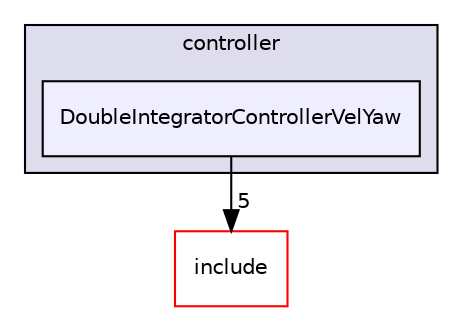 digraph "/root/scrimmage/scrimmage/src/plugins/controller/DoubleIntegratorControllerVelYaw" {
  compound=true
  node [ fontsize="10", fontname="Helvetica"];
  edge [ labelfontsize="10", labelfontname="Helvetica"];
  subgraph clusterdir_c915aa27e6120cf8f6d19a96e78171a2 {
    graph [ bgcolor="#ddddee", pencolor="black", label="controller" fontname="Helvetica", fontsize="10", URL="dir_c915aa27e6120cf8f6d19a96e78171a2.html"]
  dir_74ecf2eb32d8fd25517f82fc2db49dfb [shape=box, label="DoubleIntegratorControllerVelYaw", style="filled", fillcolor="#eeeeff", pencolor="black", URL="dir_74ecf2eb32d8fd25517f82fc2db49dfb.html"];
  }
  dir_d44c64559bbebec7f509842c48db8b23 [shape=box label="include" fillcolor="white" style="filled" color="red" URL="dir_d44c64559bbebec7f509842c48db8b23.html"];
  dir_74ecf2eb32d8fd25517f82fc2db49dfb->dir_d44c64559bbebec7f509842c48db8b23 [headlabel="5", labeldistance=1.5 headhref="dir_000198_000004.html"];
}
